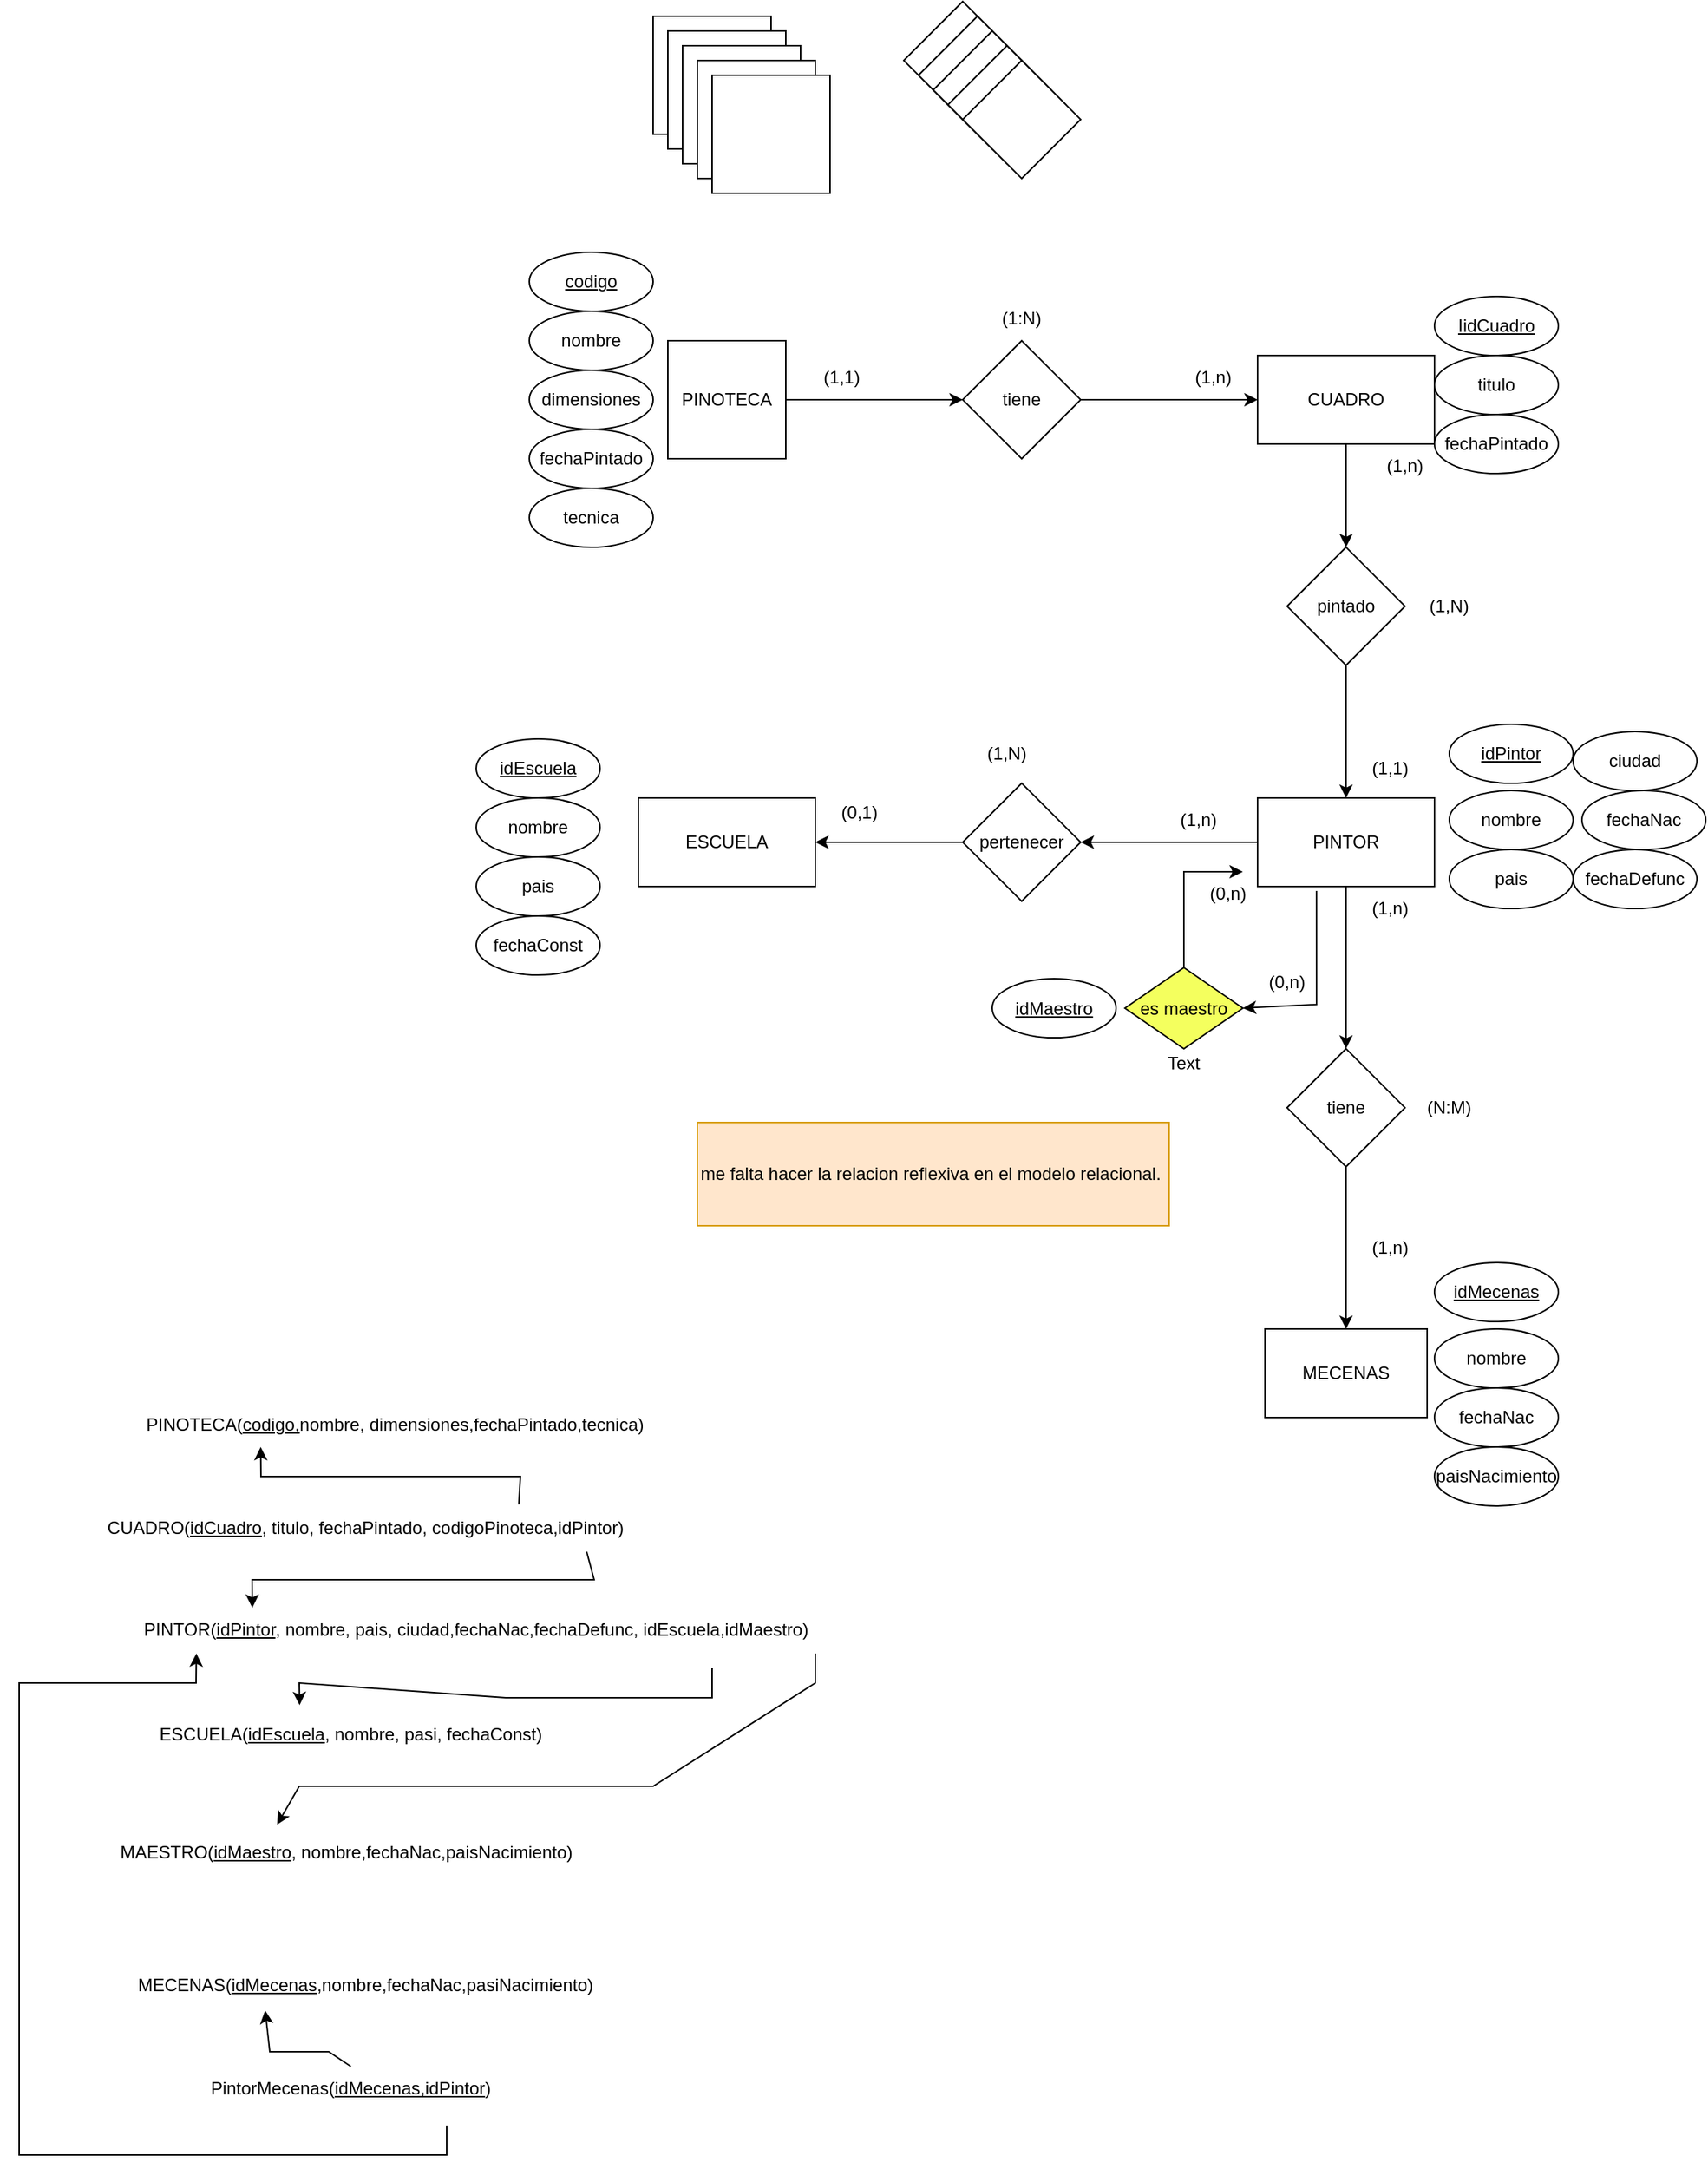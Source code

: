 <mxfile version="21.7.5" type="device">
  <diagram name="pinoteca" id="7MCgZISUhOT_2mA8hn_J">
    <mxGraphModel dx="2261" dy="844" grid="1" gridSize="10" guides="1" tooltips="1" connect="1" arrows="1" fold="1" page="1" pageScale="1" pageWidth="827" pageHeight="1169" math="0" shadow="0">
      <root>
        <mxCell id="0" />
        <mxCell id="1" parent="0" />
        <mxCell id="ZrvXkx8tACQ2ckzLxvPI-2" value="" style="whiteSpace=wrap;html=1;aspect=fixed;" parent="1" vertex="1">
          <mxGeometry x="30" y="60" width="80" height="80" as="geometry" />
        </mxCell>
        <mxCell id="ZrvXkx8tACQ2ckzLxvPI-3" value="" style="whiteSpace=wrap;html=1;aspect=fixed;" parent="1" vertex="1">
          <mxGeometry x="40" y="70" width="80" height="80" as="geometry" />
        </mxCell>
        <mxCell id="ZrvXkx8tACQ2ckzLxvPI-4" value="" style="whiteSpace=wrap;html=1;aspect=fixed;" parent="1" vertex="1">
          <mxGeometry x="50" y="80" width="80" height="80" as="geometry" />
        </mxCell>
        <mxCell id="ZrvXkx8tACQ2ckzLxvPI-5" value="" style="whiteSpace=wrap;html=1;aspect=fixed;" parent="1" vertex="1">
          <mxGeometry x="60" y="90" width="80" height="80" as="geometry" />
        </mxCell>
        <mxCell id="ZrvXkx8tACQ2ckzLxvPI-6" value="" style="whiteSpace=wrap;html=1;aspect=fixed;" parent="1" vertex="1">
          <mxGeometry x="70" y="100" width="80" height="80" as="geometry" />
        </mxCell>
        <mxCell id="ZrvXkx8tACQ2ckzLxvPI-22" value="" style="edgeStyle=orthogonalEdgeStyle;rounded=0;orthogonalLoop=1;jettySize=auto;html=1;" parent="1" source="ZrvXkx8tACQ2ckzLxvPI-7" target="ZrvXkx8tACQ2ckzLxvPI-21" edge="1">
          <mxGeometry relative="1" as="geometry" />
        </mxCell>
        <mxCell id="ZrvXkx8tACQ2ckzLxvPI-7" value="PINOTECA" style="whiteSpace=wrap;html=1;aspect=fixed;" parent="1" vertex="1">
          <mxGeometry x="40" y="280" width="80" height="80" as="geometry" />
        </mxCell>
        <mxCell id="ZrvXkx8tACQ2ckzLxvPI-8" value="" style="rhombus;whiteSpace=wrap;html=1;" parent="1" vertex="1">
          <mxGeometry x="200" y="50" width="80" height="80" as="geometry" />
        </mxCell>
        <mxCell id="ZrvXkx8tACQ2ckzLxvPI-9" value="" style="rhombus;whiteSpace=wrap;html=1;" parent="1" vertex="1">
          <mxGeometry x="210" y="60" width="80" height="80" as="geometry" />
        </mxCell>
        <mxCell id="ZrvXkx8tACQ2ckzLxvPI-10" value="" style="rhombus;whiteSpace=wrap;html=1;" parent="1" vertex="1">
          <mxGeometry x="220" y="70" width="80" height="80" as="geometry" />
        </mxCell>
        <mxCell id="ZrvXkx8tACQ2ckzLxvPI-11" value="" style="rhombus;whiteSpace=wrap;html=1;" parent="1" vertex="1">
          <mxGeometry x="230" y="80" width="80" height="80" as="geometry" />
        </mxCell>
        <mxCell id="ZrvXkx8tACQ2ckzLxvPI-12" value="" style="rhombus;whiteSpace=wrap;html=1;" parent="1" vertex="1">
          <mxGeometry x="240" y="90" width="80" height="80" as="geometry" />
        </mxCell>
        <mxCell id="lwgDywJL9PgucNO-qmSv-3" value="" style="edgeStyle=orthogonalEdgeStyle;rounded=0;orthogonalLoop=1;jettySize=auto;html=1;exitX=0.5;exitY=0;exitDx=0;exitDy=0;" edge="1" parent="1" source="ZrvXkx8tACQ2ckzLxvPI-13">
          <mxGeometry relative="1" as="geometry">
            <mxPoint x="430" y="640" as="targetPoint" />
            <Array as="points">
              <mxPoint x="390" y="640" />
            </Array>
          </mxGeometry>
        </mxCell>
        <mxCell id="ZrvXkx8tACQ2ckzLxvPI-13" value="es maestro" style="rhombus;whiteSpace=wrap;html=1;fillColor=#F4FF5E;" parent="1" vertex="1">
          <mxGeometry x="350" y="705" width="80" height="55" as="geometry" />
        </mxCell>
        <mxCell id="ZrvXkx8tACQ2ckzLxvPI-14" value="fechaPintado" style="ellipse;whiteSpace=wrap;html=1;" parent="1" vertex="1">
          <mxGeometry x="560" y="330" width="84" height="40" as="geometry" />
        </mxCell>
        <mxCell id="ZrvXkx8tACQ2ckzLxvPI-15" value="titulo" style="ellipse;whiteSpace=wrap;html=1;" parent="1" vertex="1">
          <mxGeometry x="560" y="290" width="84" height="40" as="geometry" />
        </mxCell>
        <mxCell id="ZrvXkx8tACQ2ckzLxvPI-16" value="tecnica" style="ellipse;whiteSpace=wrap;html=1;" parent="1" vertex="1">
          <mxGeometry x="-54" y="380" width="84" height="40" as="geometry" />
        </mxCell>
        <mxCell id="ZrvXkx8tACQ2ckzLxvPI-17" value="fechaPintado" style="ellipse;whiteSpace=wrap;html=1;" parent="1" vertex="1">
          <mxGeometry x="-54" y="340" width="84" height="40" as="geometry" />
        </mxCell>
        <mxCell id="ZrvXkx8tACQ2ckzLxvPI-18" value="dimensiones" style="ellipse;whiteSpace=wrap;html=1;" parent="1" vertex="1">
          <mxGeometry x="-54" y="300" width="84" height="40" as="geometry" />
        </mxCell>
        <mxCell id="ZrvXkx8tACQ2ckzLxvPI-19" value="nombre" style="ellipse;whiteSpace=wrap;html=1;" parent="1" vertex="1">
          <mxGeometry x="-54" y="260" width="84" height="40" as="geometry" />
        </mxCell>
        <mxCell id="ZrvXkx8tACQ2ckzLxvPI-20" value="&lt;u&gt;codigo&lt;/u&gt;" style="ellipse;whiteSpace=wrap;html=1;" parent="1" vertex="1">
          <mxGeometry x="-54" y="220" width="84" height="40" as="geometry" />
        </mxCell>
        <mxCell id="ZrvXkx8tACQ2ckzLxvPI-24" value="" style="edgeStyle=orthogonalEdgeStyle;rounded=0;orthogonalLoop=1;jettySize=auto;html=1;" parent="1" source="ZrvXkx8tACQ2ckzLxvPI-21" target="ZrvXkx8tACQ2ckzLxvPI-23" edge="1">
          <mxGeometry relative="1" as="geometry" />
        </mxCell>
        <mxCell id="ZrvXkx8tACQ2ckzLxvPI-21" value="tiene" style="rhombus;whiteSpace=wrap;html=1;" parent="1" vertex="1">
          <mxGeometry x="240" y="280" width="80" height="80" as="geometry" />
        </mxCell>
        <mxCell id="ZrvXkx8tACQ2ckzLxvPI-31" value="" style="edgeStyle=orthogonalEdgeStyle;rounded=0;orthogonalLoop=1;jettySize=auto;html=1;" parent="1" source="ZrvXkx8tACQ2ckzLxvPI-23" target="ZrvXkx8tACQ2ckzLxvPI-30" edge="1">
          <mxGeometry relative="1" as="geometry" />
        </mxCell>
        <mxCell id="ZrvXkx8tACQ2ckzLxvPI-23" value="CUADRO" style="whiteSpace=wrap;html=1;" parent="1" vertex="1">
          <mxGeometry x="440" y="290" width="120" height="60" as="geometry" />
        </mxCell>
        <mxCell id="ZrvXkx8tACQ2ckzLxvPI-25" value="&lt;u&gt;IidCuadro&lt;/u&gt;" style="ellipse;whiteSpace=wrap;html=1;" parent="1" vertex="1">
          <mxGeometry x="560" y="250" width="84" height="40" as="geometry" />
        </mxCell>
        <mxCell id="ZrvXkx8tACQ2ckzLxvPI-26" value="fechaNac" style="ellipse;whiteSpace=wrap;html=1;" parent="1" vertex="1">
          <mxGeometry x="660" y="585" width="84" height="40" as="geometry" />
        </mxCell>
        <mxCell id="ZrvXkx8tACQ2ckzLxvPI-27" value="ciudad" style="ellipse;whiteSpace=wrap;html=1;" parent="1" vertex="1">
          <mxGeometry x="654" y="545" width="84" height="40" as="geometry" />
        </mxCell>
        <mxCell id="ZrvXkx8tACQ2ckzLxvPI-28" value="pais" style="ellipse;whiteSpace=wrap;html=1;" parent="1" vertex="1">
          <mxGeometry x="570" y="625" width="84" height="40" as="geometry" />
        </mxCell>
        <mxCell id="ZrvXkx8tACQ2ckzLxvPI-29" value="&lt;u&gt;idPintor&lt;/u&gt;" style="ellipse;whiteSpace=wrap;html=1;" parent="1" vertex="1">
          <mxGeometry x="570" y="540" width="84" height="40" as="geometry" />
        </mxCell>
        <mxCell id="ZrvXkx8tACQ2ckzLxvPI-33" value="" style="edgeStyle=orthogonalEdgeStyle;rounded=0;orthogonalLoop=1;jettySize=auto;html=1;" parent="1" source="ZrvXkx8tACQ2ckzLxvPI-30" target="ZrvXkx8tACQ2ckzLxvPI-32" edge="1">
          <mxGeometry relative="1" as="geometry" />
        </mxCell>
        <mxCell id="ZrvXkx8tACQ2ckzLxvPI-30" value="pintado" style="rhombus;whiteSpace=wrap;html=1;" parent="1" vertex="1">
          <mxGeometry x="460" y="420" width="80" height="80" as="geometry" />
        </mxCell>
        <mxCell id="ZrvXkx8tACQ2ckzLxvPI-37" value="" style="edgeStyle=orthogonalEdgeStyle;rounded=0;orthogonalLoop=1;jettySize=auto;html=1;" parent="1" source="ZrvXkx8tACQ2ckzLxvPI-32" target="ZrvXkx8tACQ2ckzLxvPI-36" edge="1">
          <mxGeometry relative="1" as="geometry" />
        </mxCell>
        <mxCell id="ZrvXkx8tACQ2ckzLxvPI-47" value="" style="edgeStyle=orthogonalEdgeStyle;rounded=0;orthogonalLoop=1;jettySize=auto;html=1;" parent="1" source="ZrvXkx8tACQ2ckzLxvPI-32" target="ZrvXkx8tACQ2ckzLxvPI-46" edge="1">
          <mxGeometry relative="1" as="geometry" />
        </mxCell>
        <mxCell id="ZrvXkx8tACQ2ckzLxvPI-32" value="PINTOR" style="whiteSpace=wrap;html=1;" parent="1" vertex="1">
          <mxGeometry x="440" y="590" width="120" height="60" as="geometry" />
        </mxCell>
        <mxCell id="ZrvXkx8tACQ2ckzLxvPI-34" value="nombre" style="ellipse;whiteSpace=wrap;html=1;" parent="1" vertex="1">
          <mxGeometry x="570" y="585" width="84" height="40" as="geometry" />
        </mxCell>
        <mxCell id="ZrvXkx8tACQ2ckzLxvPI-35" value="fechaDefunc" style="ellipse;whiteSpace=wrap;html=1;" parent="1" vertex="1">
          <mxGeometry x="654" y="625" width="84" height="40" as="geometry" />
        </mxCell>
        <mxCell id="ZrvXkx8tACQ2ckzLxvPI-64" value="" style="edgeStyle=orthogonalEdgeStyle;rounded=0;orthogonalLoop=1;jettySize=auto;html=1;" parent="1" source="ZrvXkx8tACQ2ckzLxvPI-36" target="ZrvXkx8tACQ2ckzLxvPI-63" edge="1">
          <mxGeometry relative="1" as="geometry" />
        </mxCell>
        <mxCell id="ZrvXkx8tACQ2ckzLxvPI-36" value="tiene" style="rhombus;whiteSpace=wrap;html=1;" parent="1" vertex="1">
          <mxGeometry x="460" y="760" width="80" height="80" as="geometry" />
        </mxCell>
        <mxCell id="ZrvXkx8tACQ2ckzLxvPI-40" value="(1,n)" style="text;html=1;strokeColor=none;fillColor=none;align=center;verticalAlign=middle;whiteSpace=wrap;rounded=0;" parent="1" vertex="1">
          <mxGeometry x="510" y="350" width="60" height="30" as="geometry" />
        </mxCell>
        <mxCell id="ZrvXkx8tACQ2ckzLxvPI-41" value="(1,N)" style="text;html=1;strokeColor=none;fillColor=none;align=center;verticalAlign=middle;whiteSpace=wrap;rounded=0;" parent="1" vertex="1">
          <mxGeometry x="540" y="445" width="60" height="30" as="geometry" />
        </mxCell>
        <mxCell id="ZrvXkx8tACQ2ckzLxvPI-42" value="(1,1)" style="text;html=1;strokeColor=none;fillColor=none;align=center;verticalAlign=middle;whiteSpace=wrap;rounded=0;" parent="1" vertex="1">
          <mxGeometry x="500" y="555" width="60" height="30" as="geometry" />
        </mxCell>
        <mxCell id="ZrvXkx8tACQ2ckzLxvPI-49" value="" style="edgeStyle=orthogonalEdgeStyle;rounded=0;orthogonalLoop=1;jettySize=auto;html=1;" parent="1" source="ZrvXkx8tACQ2ckzLxvPI-46" target="ZrvXkx8tACQ2ckzLxvPI-48" edge="1">
          <mxGeometry relative="1" as="geometry" />
        </mxCell>
        <mxCell id="ZrvXkx8tACQ2ckzLxvPI-46" value="pertenecer" style="rhombus;whiteSpace=wrap;html=1;" parent="1" vertex="1">
          <mxGeometry x="240" y="580" width="80" height="80" as="geometry" />
        </mxCell>
        <mxCell id="ZrvXkx8tACQ2ckzLxvPI-48" value="ESCUELA" style="whiteSpace=wrap;html=1;" parent="1" vertex="1">
          <mxGeometry x="20" y="590" width="120" height="60" as="geometry" />
        </mxCell>
        <mxCell id="ZrvXkx8tACQ2ckzLxvPI-50" value="(0,1)" style="text;html=1;strokeColor=none;fillColor=none;align=center;verticalAlign=middle;whiteSpace=wrap;rounded=0;" parent="1" vertex="1">
          <mxGeometry x="140" y="585" width="60" height="30" as="geometry" />
        </mxCell>
        <mxCell id="ZrvXkx8tACQ2ckzLxvPI-58" value="fechaConst" style="ellipse;whiteSpace=wrap;html=1;" parent="1" vertex="1">
          <mxGeometry x="-90" y="670" width="84" height="40" as="geometry" />
        </mxCell>
        <mxCell id="ZrvXkx8tACQ2ckzLxvPI-59" value="pais" style="ellipse;whiteSpace=wrap;html=1;" parent="1" vertex="1">
          <mxGeometry x="-90" y="630" width="84" height="40" as="geometry" />
        </mxCell>
        <mxCell id="ZrvXkx8tACQ2ckzLxvPI-60" value="&lt;u&gt;idEscuela&lt;/u&gt;" style="ellipse;whiteSpace=wrap;html=1;" parent="1" vertex="1">
          <mxGeometry x="-90" y="550" width="84" height="40" as="geometry" />
        </mxCell>
        <mxCell id="ZrvXkx8tACQ2ckzLxvPI-61" value="nombre" style="ellipse;whiteSpace=wrap;html=1;" parent="1" vertex="1">
          <mxGeometry x="-90" y="590" width="84" height="40" as="geometry" />
        </mxCell>
        <mxCell id="ZrvXkx8tACQ2ckzLxvPI-65" value="(1,n)" style="text;html=1;strokeColor=none;fillColor=none;align=center;verticalAlign=middle;whiteSpace=wrap;rounded=0;" parent="1" vertex="1">
          <mxGeometry x="370" y="590" width="60" height="30" as="geometry" />
        </mxCell>
        <mxCell id="ZrvXkx8tACQ2ckzLxvPI-66" value="(1,N)" style="text;html=1;strokeColor=none;fillColor=none;align=center;verticalAlign=middle;whiteSpace=wrap;rounded=0;" parent="1" vertex="1">
          <mxGeometry x="240" y="545" width="60" height="30" as="geometry" />
        </mxCell>
        <mxCell id="ZrvXkx8tACQ2ckzLxvPI-67" value="(1,n)" style="text;html=1;strokeColor=none;fillColor=none;align=center;verticalAlign=middle;whiteSpace=wrap;rounded=0;" parent="1" vertex="1">
          <mxGeometry x="500" y="880" width="60" height="30" as="geometry" />
        </mxCell>
        <mxCell id="ZrvXkx8tACQ2ckzLxvPI-75" value="fechaNac" style="ellipse;whiteSpace=wrap;html=1;" parent="1" vertex="1">
          <mxGeometry x="560" y="990" width="84" height="40" as="geometry" />
        </mxCell>
        <mxCell id="ZrvXkx8tACQ2ckzLxvPI-76" value="&lt;u&gt;idMecenas&lt;/u&gt;" style="ellipse;whiteSpace=wrap;html=1;" parent="1" vertex="1">
          <mxGeometry x="560" y="905" width="84" height="40" as="geometry" />
        </mxCell>
        <mxCell id="ZrvXkx8tACQ2ckzLxvPI-77" value="nombre" style="ellipse;whiteSpace=wrap;html=1;" parent="1" vertex="1">
          <mxGeometry x="560" y="950" width="84" height="40" as="geometry" />
        </mxCell>
        <mxCell id="ZrvXkx8tACQ2ckzLxvPI-78" value="paisNacimiento" style="ellipse;whiteSpace=wrap;html=1;" parent="1" vertex="1">
          <mxGeometry x="560" y="1030" width="84" height="40" as="geometry" />
        </mxCell>
        <mxCell id="ZrvXkx8tACQ2ckzLxvPI-79" value="(1,n)" style="text;html=1;strokeColor=none;fillColor=none;align=center;verticalAlign=middle;whiteSpace=wrap;rounded=0;" parent="1" vertex="1">
          <mxGeometry x="500" y="650" width="60" height="30" as="geometry" />
        </mxCell>
        <mxCell id="ZrvXkx8tACQ2ckzLxvPI-80" value="(N:M)" style="text;html=1;strokeColor=none;fillColor=none;align=center;verticalAlign=middle;whiteSpace=wrap;rounded=0;" parent="1" vertex="1">
          <mxGeometry x="540" y="785" width="60" height="30" as="geometry" />
        </mxCell>
        <mxCell id="ZrvXkx8tACQ2ckzLxvPI-81" value="(1,n)" style="text;html=1;strokeColor=none;fillColor=none;align=center;verticalAlign=middle;whiteSpace=wrap;rounded=0;" parent="1" vertex="1">
          <mxGeometry x="380" y="290" width="60" height="30" as="geometry" />
        </mxCell>
        <mxCell id="ZrvXkx8tACQ2ckzLxvPI-82" value="(1,1)" style="text;html=1;strokeColor=none;fillColor=none;align=center;verticalAlign=middle;whiteSpace=wrap;rounded=0;" parent="1" vertex="1">
          <mxGeometry x="128" y="290" width="60" height="30" as="geometry" />
        </mxCell>
        <mxCell id="ZrvXkx8tACQ2ckzLxvPI-83" value="(1:N)" style="text;html=1;strokeColor=none;fillColor=none;align=center;verticalAlign=middle;whiteSpace=wrap;rounded=0;" parent="1" vertex="1">
          <mxGeometry x="250" y="250" width="60" height="30" as="geometry" />
        </mxCell>
        <mxCell id="ZrvXkx8tACQ2ckzLxvPI-85" value="CUADRO(&lt;u&gt;idCuadro&lt;/u&gt;, titulo, fechaPintado, codigoPinoteca,idPintor)" style="text;html=1;strokeColor=none;fillColor=none;align=center;verticalAlign=middle;whiteSpace=wrap;rounded=0;" parent="1" vertex="1">
          <mxGeometry x="-400" y="1070" width="470" height="30" as="geometry" />
        </mxCell>
        <mxCell id="ZrvXkx8tACQ2ckzLxvPI-63" value="MECENAS" style="whiteSpace=wrap;html=1;" parent="1" vertex="1">
          <mxGeometry x="445" y="950" width="110" height="60" as="geometry" />
        </mxCell>
        <mxCell id="ZrvXkx8tACQ2ckzLxvPI-88" value="" style="endArrow=classic;html=1;rounded=0;entryX=0.135;entryY=1.033;entryDx=0;entryDy=0;entryPerimeter=0;" parent="1" target="ZrvXkx8tACQ2ckzLxvPI-92" edge="1">
          <mxGeometry width="50" height="50" relative="1" as="geometry">
            <mxPoint x="-110" y="1490" as="sourcePoint" />
            <mxPoint x="-400" y="1180" as="targetPoint" />
            <Array as="points">
              <mxPoint x="-110" y="1510" />
              <mxPoint x="-400" y="1510" />
              <mxPoint x="-400" y="1190" />
              <mxPoint x="-280" y="1190" />
            </Array>
          </mxGeometry>
        </mxCell>
        <mxCell id="ZrvXkx8tACQ2ckzLxvPI-89" value="" style="endArrow=classic;html=1;rounded=0;entryX=0.426;entryY=-0.167;entryDx=0;entryDy=0;entryPerimeter=0;" parent="1" target="ZrvXkx8tACQ2ckzLxvPI-94" edge="1">
          <mxGeometry width="50" height="50" relative="1" as="geometry">
            <mxPoint x="70" y="1180" as="sourcePoint" />
            <mxPoint x="-200" y="1200" as="targetPoint" />
            <Array as="points">
              <mxPoint x="70" y="1200" />
              <mxPoint x="-70" y="1200" />
              <mxPoint x="-210" y="1190" />
            </Array>
          </mxGeometry>
        </mxCell>
        <mxCell id="ZrvXkx8tACQ2ckzLxvPI-90" value="" style="endArrow=classic;html=1;rounded=0;" parent="1" source="ZrvXkx8tACQ2ckzLxvPI-84" edge="1">
          <mxGeometry width="50" height="50" relative="1" as="geometry">
            <mxPoint x="-390" y="1050" as="sourcePoint" />
            <mxPoint x="-340" y="1000" as="targetPoint" />
          </mxGeometry>
        </mxCell>
        <mxCell id="ZrvXkx8tACQ2ckzLxvPI-91" value="" style="endArrow=classic;html=1;rounded=0;exitX=0.721;exitY=-0.033;exitDx=0;exitDy=0;exitPerimeter=0;entryX=0.306;entryY=1;entryDx=0;entryDy=0;entryPerimeter=0;" parent="1" source="ZrvXkx8tACQ2ckzLxvPI-85" target="ZrvXkx8tACQ2ckzLxvPI-84" edge="1">
          <mxGeometry width="50" height="50" relative="1" as="geometry">
            <mxPoint x="-380" y="1060" as="sourcePoint" />
            <mxPoint x="-330" y="1010" as="targetPoint" />
            <Array as="points">
              <mxPoint x="-60" y="1050" />
              <mxPoint x="-236" y="1050" />
            </Array>
          </mxGeometry>
        </mxCell>
        <mxCell id="ZrvXkx8tACQ2ckzLxvPI-92" value="PINTOR(&lt;u&gt;idPintor&lt;/u&gt;, nombre, pais, ciudad,fechaNac,fechaDefunc, idEscuela,idMaestro)" style="text;html=1;strokeColor=none;fillColor=none;align=center;verticalAlign=middle;whiteSpace=wrap;rounded=0;" parent="1" vertex="1">
          <mxGeometry x="-350" y="1139" width="520" height="30" as="geometry" />
        </mxCell>
        <mxCell id="ZrvXkx8tACQ2ckzLxvPI-93" value="" style="endArrow=classic;html=1;rounded=0;exitX=0.819;exitY=1.033;exitDx=0;exitDy=0;exitPerimeter=0;entryX=0.208;entryY=0;entryDx=0;entryDy=0;entryPerimeter=0;" parent="1" source="ZrvXkx8tACQ2ckzLxvPI-85" target="ZrvXkx8tACQ2ckzLxvPI-92" edge="1">
          <mxGeometry width="50" height="50" relative="1" as="geometry">
            <mxPoint x="180" y="1119" as="sourcePoint" />
            <mxPoint x="-260" y="1120" as="targetPoint" />
            <Array as="points">
              <mxPoint x="-10" y="1120" />
              <mxPoint x="-20" y="1120" />
              <mxPoint x="-242" y="1120" />
            </Array>
          </mxGeometry>
        </mxCell>
        <mxCell id="ZrvXkx8tACQ2ckzLxvPI-84" value="PINOTECA(&lt;u&gt;codigo,&lt;/u&gt;nombre, dimensiones,fechaPintado,tecnica)" style="text;html=1;strokeColor=none;fillColor=none;align=center;verticalAlign=middle;whiteSpace=wrap;rounded=0;" parent="1" vertex="1">
          <mxGeometry x="-380" y="1000" width="470" height="30" as="geometry" />
        </mxCell>
        <mxCell id="ZrvXkx8tACQ2ckzLxvPI-94" value="ESCUELA(&lt;u&gt;idEscuela&lt;/u&gt;, nombre, pasi, fechaConst)" style="text;html=1;strokeColor=none;fillColor=none;align=center;verticalAlign=middle;whiteSpace=wrap;rounded=0;" parent="1" vertex="1">
          <mxGeometry x="-410" y="1210" width="470" height="30" as="geometry" />
        </mxCell>
        <mxCell id="ZrvXkx8tACQ2ckzLxvPI-95" value="MAESTRO(&lt;u&gt;idMaestro&lt;/u&gt;, nombre,fechaNac,paisNacimiento)" style="text;html=1;strokeColor=none;fillColor=none;align=center;verticalAlign=middle;whiteSpace=wrap;rounded=0;" parent="1" vertex="1">
          <mxGeometry x="-413" y="1290" width="470" height="30" as="geometry" />
        </mxCell>
        <mxCell id="ZrvXkx8tACQ2ckzLxvPI-101" value="" style="endArrow=classic;html=1;rounded=0;entryX=0.4;entryY=-0.133;entryDx=0;entryDy=0;entryPerimeter=0;" parent="1" target="ZrvXkx8tACQ2ckzLxvPI-95" edge="1">
          <mxGeometry width="50" height="50" relative="1" as="geometry">
            <mxPoint x="140" y="1170" as="sourcePoint" />
            <mxPoint x="-140" y="1195" as="targetPoint" />
            <Array as="points">
              <mxPoint x="140" y="1190" />
              <mxPoint x="30" y="1260" />
              <mxPoint x="-210" y="1260" />
            </Array>
          </mxGeometry>
        </mxCell>
        <mxCell id="ZrvXkx8tACQ2ckzLxvPI-102" value="MECENAS(&lt;u&gt;idMecenas&lt;/u&gt;,nombre,fechaNac,pasiNacimiento)" style="text;html=1;strokeColor=none;fillColor=none;align=center;verticalAlign=middle;whiteSpace=wrap;rounded=0;" parent="1" vertex="1">
          <mxGeometry x="-400" y="1380" width="470" height="30" as="geometry" />
        </mxCell>
        <mxCell id="ZrvXkx8tACQ2ckzLxvPI-103" value="" style="endArrow=classic;html=1;rounded=0;entryX=0.355;entryY=1.067;entryDx=0;entryDy=0;entryPerimeter=0;exitX=0.5;exitY=0;exitDx=0;exitDy=0;" parent="1" source="ZrvXkx8tACQ2ckzLxvPI-104" target="ZrvXkx8tACQ2ckzLxvPI-102" edge="1">
          <mxGeometry width="50" height="50" relative="1" as="geometry">
            <mxPoint x="-165" y="1440" as="sourcePoint" />
            <mxPoint x="150" y="1340" as="targetPoint" />
            <Array as="points">
              <mxPoint x="-190" y="1440" />
              <mxPoint x="-230" y="1440" />
            </Array>
          </mxGeometry>
        </mxCell>
        <mxCell id="ZrvXkx8tACQ2ckzLxvPI-104" value="PintorMecenas(&lt;u&gt;idMecenas,idPintor&lt;/u&gt;)" style="text;html=1;strokeColor=none;fillColor=none;align=center;verticalAlign=middle;whiteSpace=wrap;rounded=0;" parent="1" vertex="1">
          <mxGeometry x="-410" y="1450" width="470" height="30" as="geometry" />
        </mxCell>
        <mxCell id="lwgDywJL9PgucNO-qmSv-5" value="(0,n)" style="text;html=1;strokeColor=none;fillColor=none;align=center;verticalAlign=middle;whiteSpace=wrap;rounded=0;" vertex="1" parent="1">
          <mxGeometry x="430" y="700" width="60" height="30" as="geometry" />
        </mxCell>
        <mxCell id="lwgDywJL9PgucNO-qmSv-6" value="(0,n)" style="text;html=1;strokeColor=none;fillColor=none;align=center;verticalAlign=middle;whiteSpace=wrap;rounded=0;" vertex="1" parent="1">
          <mxGeometry x="390" y="640" width="60" height="30" as="geometry" />
        </mxCell>
        <mxCell id="lwgDywJL9PgucNO-qmSv-7" value="Text" style="text;html=1;strokeColor=none;fillColor=none;align=center;verticalAlign=middle;whiteSpace=wrap;rounded=0;" vertex="1" parent="1">
          <mxGeometry x="360" y="755" width="60" height="30" as="geometry" />
        </mxCell>
        <mxCell id="lwgDywJL9PgucNO-qmSv-8" value="" style="endArrow=classic;html=1;rounded=0;exitX=0.333;exitY=1.05;exitDx=0;exitDy=0;exitPerimeter=0;entryX=1;entryY=0.5;entryDx=0;entryDy=0;" edge="1" parent="1" source="ZrvXkx8tACQ2ckzLxvPI-32" target="ZrvXkx8tACQ2ckzLxvPI-13">
          <mxGeometry width="50" height="50" relative="1" as="geometry">
            <mxPoint x="364" y="850" as="sourcePoint" />
            <mxPoint x="460" y="750" as="targetPoint" />
            <Array as="points">
              <mxPoint x="480" y="730" />
            </Array>
          </mxGeometry>
        </mxCell>
        <mxCell id="lwgDywJL9PgucNO-qmSv-9" value="&lt;u&gt;idMaestro&lt;/u&gt;" style="ellipse;whiteSpace=wrap;html=1;" vertex="1" parent="1">
          <mxGeometry x="260" y="712.5" width="84" height="40" as="geometry" />
        </mxCell>
        <mxCell id="lwgDywJL9PgucNO-qmSv-11" value="me falta hacer la relacion reflexiva en el modelo relacional.&amp;nbsp;" style="text;html=1;strokeColor=#d79b00;fillColor=#ffe6cc;align=center;verticalAlign=middle;whiteSpace=wrap;rounded=0;" vertex="1" parent="1">
          <mxGeometry x="60" y="810" width="320" height="70" as="geometry" />
        </mxCell>
      </root>
    </mxGraphModel>
  </diagram>
</mxfile>

